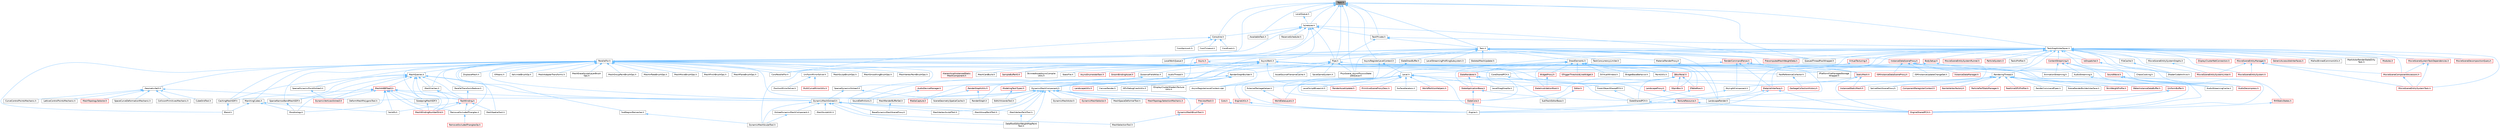 digraph "Task.h"
{
 // INTERACTIVE_SVG=YES
 // LATEX_PDF_SIZE
  bgcolor="transparent";
  edge [fontname=Helvetica,fontsize=10,labelfontname=Helvetica,labelfontsize=10];
  node [fontname=Helvetica,fontsize=10,shape=box,height=0.2,width=0.4];
  Node1 [id="Node000001",label="Task.h",height=0.2,width=0.4,color="gray40", fillcolor="grey60", style="filled", fontcolor="black",tooltip=" "];
  Node1 -> Node2 [id="edge1_Node000001_Node000002",dir="back",color="steelblue1",style="solid",tooltip=" "];
  Node2 [id="Node000002",label="AsyncRegisterLevelContext.h",height=0.2,width=0.4,color="grey40", fillcolor="white", style="filled",URL="$dd/d0c/AsyncRegisterLevelContext_8h.html",tooltip=" "];
  Node2 -> Node3 [id="edge2_Node000002_Node000003",dir="back",color="steelblue1",style="solid",tooltip=" "];
  Node3 [id="Node000003",label="AsyncRegisterLevelContext.cpp",height=0.2,width=0.4,color="grey40", fillcolor="white", style="filled",URL="$da/df8/AsyncRegisterLevelContext_8cpp.html",tooltip=" "];
  Node2 -> Node4 [id="edge3_Node000002_Node000004",dir="back",color="steelblue1",style="solid",tooltip=" "];
  Node4 [id="Node000004",label="Level.h",height=0.2,width=0.4,color="grey40", fillcolor="white", style="filled",URL="$d9/da2/Level_8h.html",tooltip=" "];
  Node4 -> Node3 [id="edge4_Node000004_Node000003",dir="back",color="steelblue1",style="solid",tooltip=" "];
  Node4 -> Node5 [id="edge5_Node000004_Node000005",dir="back",color="steelblue1",style="solid",tooltip=" "];
  Node5 [id="Node000005",label="Editor.h",height=0.2,width=0.4,color="red", fillcolor="#FFF0F0", style="filled",URL="$de/d6e/Editor_8h.html",tooltip=" "];
  Node5 -> Node181 [id="edge6_Node000005_Node000181",dir="back",color="steelblue1",style="solid",tooltip=" "];
  Node181 [id="Node000181",label="SubTrackEditorBase.h",height=0.2,width=0.4,color="grey40", fillcolor="white", style="filled",URL="$db/d33/SubTrackEditorBase_8h.html",tooltip=" "];
  Node4 -> Node241 [id="edge7_Node000004_Node000241",dir="back",color="steelblue1",style="solid",tooltip=" "];
  Node241 [id="Node000241",label="Engine.h",height=0.2,width=0.4,color="grey40", fillcolor="white", style="filled",URL="$d1/d34/Public_2Engine_8h.html",tooltip=" "];
  Node4 -> Node242 [id="edge8_Node000004_Node000242",dir="back",color="steelblue1",style="solid",tooltip=" "];
  Node242 [id="Node000242",label="EngineSharedPCH.h",height=0.2,width=0.4,color="red", fillcolor="#FFF0F0", style="filled",URL="$dc/dbb/EngineSharedPCH_8h.html",tooltip=" "];
  Node4 -> Node243 [id="edge9_Node000004_Node000243",dir="back",color="steelblue1",style="solid",tooltip=" "];
  Node243 [id="Node000243",label="EngineUtils.h",height=0.2,width=0.4,color="red", fillcolor="#FFF0F0", style="filled",URL="$d4/d61/EngineUtils_8h.html",tooltip=" "];
  Node243 -> Node241 [id="edge10_Node000243_Node000241",dir="back",color="steelblue1",style="solid",tooltip=" "];
  Node4 -> Node250 [id="edge11_Node000004_Node000250",dir="back",color="steelblue1",style="solid",tooltip=" "];
  Node250 [id="Node000250",label="ExternalPackageHelper.h",height=0.2,width=0.4,color="grey40", fillcolor="white", style="filled",URL="$d3/d2f/ExternalPackageHelper_8h.html",tooltip=" "];
  Node250 -> Node251 [id="edge12_Node000250_Node000251",dir="back",color="steelblue1",style="solid",tooltip=" "];
  Node251 [id="Node000251",label="WorldDataLayers.h",height=0.2,width=0.4,color="red", fillcolor="#FFF0F0", style="filled",URL="$d1/d1d/WorldDataLayers_8h.html",tooltip=" "];
  Node4 -> Node252 [id="edge13_Node000004_Node000252",dir="back",color="steelblue1",style="solid",tooltip=" "];
  Node252 [id="Node000252",label="LevelDragDropOp.h",height=0.2,width=0.4,color="grey40", fillcolor="white", style="filled",URL="$dc/da5/LevelDragDropOp_8h.html",tooltip=" "];
  Node4 -> Node253 [id="edge14_Node000004_Node000253",dir="back",color="steelblue1",style="solid",tooltip=" "];
  Node253 [id="Node000253",label="LevelScriptBlueprint.h",height=0.2,width=0.4,color="grey40", fillcolor="white", style="filled",URL="$da/dfb/LevelScriptBlueprint_8h.html",tooltip=" "];
  Node4 -> Node254 [id="edge15_Node000004_Node000254",dir="back",color="steelblue1",style="solid",tooltip=" "];
  Node254 [id="Node000254",label="PrimitiveSceneProxyDesc.h",height=0.2,width=0.4,color="red", fillcolor="#FFF0F0", style="filled",URL="$d8/d20/PrimitiveSceneProxyDesc_8h.html",tooltip=" "];
  Node4 -> Node265 [id="edge16_Node000004_Node000265",dir="back",color="steelblue1",style="solid",tooltip=" "];
  Node265 [id="Node000265",label="SurfaceIterators.h",height=0.2,width=0.4,color="grey40", fillcolor="white", style="filled",URL="$da/de6/SurfaceIterators_8h.html",tooltip=" "];
  Node4 -> Node251 [id="edge17_Node000004_Node000251",dir="back",color="steelblue1",style="solid",tooltip=" "];
  Node4 -> Node266 [id="edge18_Node000004_Node000266",dir="back",color="steelblue1",style="solid",tooltip=" "];
  Node266 [id="Node000266",label="WorldPartitionHelpers.h",height=0.2,width=0.4,color="red", fillcolor="#FFF0F0", style="filled",URL="$d9/dff/WorldPartitionHelpers_8h.html",tooltip=" "];
  Node1 -> Node268 [id="edge19_Node000001_Node000268",dir="back",color="steelblue1",style="solid",tooltip=" "];
  Node268 [id="Node000268",label="AwaitableTask.h",height=0.2,width=0.4,color="grey40", fillcolor="white", style="filled",URL="$d0/de4/AwaitableTask_8h.html",tooltip=" "];
  Node1 -> Node269 [id="edge20_Node000001_Node000269",dir="back",color="steelblue1",style="solid",tooltip=" "];
  Node269 [id="Node000269",label="Coroutine.h",height=0.2,width=0.4,color="grey40", fillcolor="white", style="filled",URL="$d9/dfc/Coroutine_8h.html",tooltip=" "];
  Node269 -> Node270 [id="edge21_Node000269_Node000270",dir="back",color="steelblue1",style="solid",tooltip=" "];
  Node270 [id="Node000270",label="CoroEvent.h",height=0.2,width=0.4,color="grey40", fillcolor="white", style="filled",URL="$d3/d4f/CoroEvent_8h.html",tooltip=" "];
  Node269 -> Node271 [id="edge22_Node000269_Node000271",dir="back",color="steelblue1",style="solid",tooltip=" "];
  Node271 [id="Node000271",label="CoroParallelFor.h",height=0.2,width=0.4,color="grey40", fillcolor="white", style="filled",URL="$d2/d05/CoroParallelFor_8h.html",tooltip=" "];
  Node269 -> Node272 [id="edge23_Node000269_Node000272",dir="back",color="steelblue1",style="solid",tooltip=" "];
  Node272 [id="Node000272",label="CoroSpinLock.h",height=0.2,width=0.4,color="grey40", fillcolor="white", style="filled",URL="$dc/db7/CoroSpinLock_8h.html",tooltip=" "];
  Node269 -> Node273 [id="edge24_Node000269_Node000273",dir="back",color="steelblue1",style="solid",tooltip=" "];
  Node273 [id="Node000273",label="CoroTimeout.h",height=0.2,width=0.4,color="grey40", fillcolor="white", style="filled",URL="$d5/d68/CoroTimeout_8h.html",tooltip=" "];
  Node1 -> Node274 [id="edge25_Node000001_Node000274",dir="back",color="steelblue1",style="solid",tooltip=" "];
  Node274 [id="Node000274",label="LocalQueue.h",height=0.2,width=0.4,color="grey40", fillcolor="white", style="filled",URL="$db/d02/LocalQueue_8h.html",tooltip=" "];
  Node274 -> Node275 [id="edge26_Node000274_Node000275",dir="back",color="steelblue1",style="solid",tooltip=" "];
  Node275 [id="Node000275",label="Scheduler.h",height=0.2,width=0.4,color="grey40", fillcolor="white", style="filled",URL="$d7/d7f/Scheduler_8h.html",tooltip=" "];
  Node275 -> Node276 [id="edge27_Node000275_Node000276",dir="back",color="steelblue1",style="solid",tooltip=" "];
  Node276 [id="Node000276",label="AsyncWork.h",height=0.2,width=0.4,color="grey40", fillcolor="white", style="filled",URL="$da/d9a/AsyncWork_8h.html",tooltip=" "];
  Node276 -> Node277 [id="edge28_Node000276_Node000277",dir="back",color="steelblue1",style="solid",tooltip=" "];
  Node277 [id="Node000277",label="AnimationStreaming.h",height=0.2,width=0.4,color="grey40", fillcolor="white", style="filled",URL="$d5/d44/AnimationStreaming_8h.html",tooltip=" "];
  Node276 -> Node278 [id="edge29_Node000276_Node000278",dir="back",color="steelblue1",style="solid",tooltip=" "];
  Node278 [id="Node000278",label="AsyncEnumerateTask.h",height=0.2,width=0.4,color="red", fillcolor="#FFF0F0", style="filled",URL="$d5/d71/AsyncEnumerateTask_8h.html",tooltip=" "];
  Node276 -> Node281 [id="edge30_Node000276_Node000281",dir="back",color="steelblue1",style="solid",tooltip=" "];
  Node281 [id="Node000281",label="AudioDecompress.h",height=0.2,width=0.4,color="red", fillcolor="#FFF0F0", style="filled",URL="$d9/dfd/AudioDecompress_8h.html",tooltip=" "];
  Node276 -> Node283 [id="edge31_Node000276_Node000283",dir="back",color="steelblue1",style="solid",tooltip=" "];
  Node283 [id="Node000283",label="AudioStreaming.h",height=0.2,width=0.4,color="grey40", fillcolor="white", style="filled",URL="$db/d37/AudioStreaming_8h.html",tooltip=" "];
  Node283 -> Node284 [id="edge32_Node000283_Node000284",dir="back",color="steelblue1",style="solid",tooltip=" "];
  Node284 [id="Node000284",label="AudioStreamingCache.h",height=0.2,width=0.4,color="grey40", fillcolor="white", style="filled",URL="$d2/dc1/AudioStreamingCache_8h.html",tooltip=" "];
  Node276 -> Node284 [id="edge33_Node000276_Node000284",dir="back",color="steelblue1",style="solid",tooltip=" "];
  Node276 -> Node285 [id="edge34_Node000276_Node000285",dir="back",color="steelblue1",style="solid",tooltip=" "];
  Node285 [id="Node000285",label="Core.h",height=0.2,width=0.4,color="red", fillcolor="#FFF0F0", style="filled",URL="$d6/dd7/Core_8h.html",tooltip=" "];
  Node285 -> Node241 [id="edge35_Node000285_Node000241",dir="back",color="steelblue1",style="solid",tooltip=" "];
  Node276 -> Node292 [id="edge36_Node000276_Node000292",dir="back",color="steelblue1",style="solid",tooltip=" "];
  Node292 [id="Node000292",label="CoreSharedPCH.h",height=0.2,width=0.4,color="grey40", fillcolor="white", style="filled",URL="$d8/de5/CoreSharedPCH_8h.html",tooltip=" "];
  Node292 -> Node293 [id="edge37_Node000292_Node000293",dir="back",color="steelblue1",style="solid",tooltip=" "];
  Node293 [id="Node000293",label="CoreUObjectSharedPCH.h",height=0.2,width=0.4,color="grey40", fillcolor="white", style="filled",URL="$de/d2f/CoreUObjectSharedPCH_8h.html",tooltip=" "];
  Node293 -> Node294 [id="edge38_Node000293_Node000294",dir="back",color="steelblue1",style="solid",tooltip=" "];
  Node294 [id="Node000294",label="SlateSharedPCH.h",height=0.2,width=0.4,color="grey40", fillcolor="white", style="filled",URL="$d1/dfc/SlateSharedPCH_8h.html",tooltip=" "];
  Node294 -> Node242 [id="edge39_Node000294_Node000242",dir="back",color="steelblue1",style="solid",tooltip=" "];
  Node276 -> Node295 [id="edge40_Node000276_Node000295",dir="back",color="steelblue1",style="solid",tooltip=" "];
  Node295 [id="Node000295",label="DistanceFieldAtlas.h",height=0.2,width=0.4,color="grey40", fillcolor="white", style="filled",URL="$df/def/DistanceFieldAtlas_8h.html",tooltip=" "];
  Node295 -> Node296 [id="edge41_Node000295_Node000296",dir="back",color="steelblue1",style="solid",tooltip=" "];
  Node296 [id="Node000296",label="BaseDynamicMeshSceneProxy.h",height=0.2,width=0.4,color="grey40", fillcolor="white", style="filled",URL="$d2/dee/BaseDynamicMeshSceneProxy_8h.html",tooltip=" "];
  Node295 -> Node297 [id="edge42_Node000295_Node000297",dir="back",color="steelblue1",style="solid",tooltip=" "];
  Node297 [id="Node000297",label="DynamicMeshComponent.h",height=0.2,width=0.4,color="grey40", fillcolor="white", style="filled",URL="$d8/d66/DynamicMeshComponent_8h.html",tooltip=" "];
  Node297 -> Node298 [id="edge43_Node000297_Node000298",dir="back",color="steelblue1",style="solid",tooltip=" "];
  Node298 [id="Node000298",label="DataflowEditorWeightMapPaint\lTool.h",height=0.2,width=0.4,color="grey40", fillcolor="white", style="filled",URL="$db/d46/DataflowEditorWeightMapPaintTool_8h.html",tooltip=" "];
  Node297 -> Node299 [id="edge44_Node000297_Node000299",dir="back",color="steelblue1",style="solid",tooltip=" "];
  Node299 [id="Node000299",label="DeformMeshPolygonsTool.h",height=0.2,width=0.4,color="grey40", fillcolor="white", style="filled",URL="$db/d72/DeformMeshPolygonsTool_8h.html",tooltip=" "];
  Node297 -> Node300 [id="edge45_Node000297_Node000300",dir="back",color="steelblue1",style="solid",tooltip=" "];
  Node300 [id="Node000300",label="DynamicMeshActor.h",height=0.2,width=0.4,color="grey40", fillcolor="white", style="filled",URL="$d1/d71/DynamicMeshActor_8h.html",tooltip=" "];
  Node297 -> Node301 [id="edge46_Node000297_Node000301",dir="back",color="steelblue1",style="solid",tooltip=" "];
  Node301 [id="Node000301",label="DynamicMeshBrushTool.h",height=0.2,width=0.4,color="red", fillcolor="#FFF0F0", style="filled",URL="$da/d04/DynamicMeshBrushTool_8h.html",tooltip=" "];
  Node301 -> Node303 [id="edge47_Node000301_Node000303",dir="back",color="steelblue1",style="solid",tooltip=" "];
  Node303 [id="Node000303",label="MeshSelectionTool.h",height=0.2,width=0.4,color="grey40", fillcolor="white", style="filled",URL="$d8/d80/MeshSelectionTool_8h.html",tooltip=" "];
  Node297 -> Node305 [id="edge48_Node000297_Node000305",dir="back",color="steelblue1",style="solid",tooltip=" "];
  Node305 [id="Node000305",label="DynamicMeshSelector.h",height=0.2,width=0.4,color="red", fillcolor="#FFF0F0", style="filled",URL="$dc/d01/DynamicMeshSelector_8h.html",tooltip=" "];
  Node297 -> Node307 [id="edge49_Node000297_Node000307",dir="back",color="steelblue1",style="solid",tooltip=" "];
  Node307 [id="Node000307",label="EditUVIslandsTool.h",height=0.2,width=0.4,color="grey40", fillcolor="white", style="filled",URL="$d0/de4/EditUVIslandsTool_8h.html",tooltip=" "];
  Node297 -> Node308 [id="edge50_Node000297_Node000308",dir="back",color="steelblue1",style="solid",tooltip=" "];
  Node308 [id="Node000308",label="MeshGroupPaintTool.h",height=0.2,width=0.4,color="grey40", fillcolor="white", style="filled",URL="$dd/d04/MeshGroupPaintTool_8h.html",tooltip=" "];
  Node297 -> Node309 [id="edge51_Node000297_Node000309",dir="back",color="steelblue1",style="solid",tooltip=" "];
  Node309 [id="Node000309",label="MeshRenderBufferSet.h",height=0.2,width=0.4,color="grey40", fillcolor="white", style="filled",URL="$de/dc2/MeshRenderBufferSet_8h.html",tooltip=" "];
  Node309 -> Node296 [id="edge52_Node000309_Node000296",dir="back",color="steelblue1",style="solid",tooltip=" "];
  Node297 -> Node310 [id="edge53_Node000297_Node000310",dir="back",color="steelblue1",style="solid",tooltip=" "];
  Node310 [id="Node000310",label="MeshSpaceDeformerTool.h",height=0.2,width=0.4,color="grey40", fillcolor="white", style="filled",URL="$d7/dc8/MeshSpaceDeformerTool_8h.html",tooltip=" "];
  Node297 -> Node311 [id="edge54_Node000297_Node000311",dir="back",color="steelblue1",style="solid",tooltip=" "];
  Node311 [id="Node000311",label="MeshTopologySelectionMechanic.h",height=0.2,width=0.4,color="red", fillcolor="#FFF0F0", style="filled",URL="$d5/d15/MeshTopologySelectionMechanic_8h.html",tooltip=" "];
  Node297 -> Node314 [id="edge55_Node000297_Node000314",dir="back",color="steelblue1",style="solid",tooltip=" "];
  Node314 [id="Node000314",label="MeshVertexPaintTool.h",height=0.2,width=0.4,color="grey40", fillcolor="white", style="filled",URL="$db/d74/MeshVertexPaintTool_8h.html",tooltip=" "];
  Node314 -> Node298 [id="edge56_Node000314_Node000298",dir="back",color="steelblue1",style="solid",tooltip=" "];
  Node297 -> Node315 [id="edge57_Node000297_Node000315",dir="back",color="steelblue1",style="solid",tooltip=" "];
  Node315 [id="Node000315",label="MeshVertexSculptTool.h",height=0.2,width=0.4,color="grey40", fillcolor="white", style="filled",URL="$dc/da6/MeshVertexSculptTool_8h.html",tooltip=" "];
  Node297 -> Node316 [id="edge58_Node000297_Node000316",dir="back",color="steelblue1",style="solid",tooltip=" "];
  Node316 [id="Node000316",label="PreviewMesh.h",height=0.2,width=0.4,color="red", fillcolor="#FFF0F0", style="filled",URL="$d6/d30/PreviewMesh_8h.html",tooltip=" "];
  Node316 -> Node301 [id="edge59_Node000316_Node000301",dir="back",color="steelblue1",style="solid",tooltip=" "];
  Node297 -> Node368 [id="edge60_Node000297_Node000368",dir="back",color="steelblue1",style="solid",tooltip=" "];
  Node368 [id="Node000368",label="SceneGeometrySpatialCache.h",height=0.2,width=0.4,color="grey40", fillcolor="white", style="filled",URL="$d6/d6f/SceneGeometrySpatialCache_8h.html",tooltip=" "];
  Node276 -> Node369 [id="edge61_Node000276_Node000369",dir="back",color="steelblue1",style="solid",tooltip=" "];
  Node369 [id="Node000369",label="GroomBindingAsset.h",height=0.2,width=0.4,color="red", fillcolor="#FFF0F0", style="filled",URL="$de/d26/GroomBindingAsset_8h.html",tooltip=" "];
  Node276 -> Node375 [id="edge62_Node000276_Node000375",dir="back",color="steelblue1",style="solid",tooltip=" "];
  Node375 [id="Node000375",label="HierarchicalInstancedStatic\lMeshComponent.h",height=0.2,width=0.4,color="red", fillcolor="#FFF0F0", style="filled",URL="$d3/ddb/HierarchicalInstancedStaticMeshComponent_8h.html",tooltip=" "];
  Node276 -> Node377 [id="edge63_Node000276_Node000377",dir="back",color="steelblue1",style="solid",tooltip=" "];
  Node377 [id="Node000377",label="LandscapeProxy.h",height=0.2,width=0.4,color="red", fillcolor="#FFF0F0", style="filled",URL="$db/dae/LandscapeProxy_8h.html",tooltip=" "];
  Node377 -> Node384 [id="edge64_Node000377_Node000384",dir="back",color="steelblue1",style="solid",tooltip=" "];
  Node384 [id="Node000384",label="LandscapeRender.h",height=0.2,width=0.4,color="grey40", fillcolor="white", style="filled",URL="$df/d67/LandscapeRender_8h.html",tooltip=" "];
  Node276 -> Node387 [id="edge65_Node000276_Node000387",dir="back",color="steelblue1",style="solid",tooltip=" "];
  Node387 [id="Node000387",label="MeshCardBuild.h",height=0.2,width=0.4,color="grey40", fillcolor="white", style="filled",URL="$d8/df6/MeshCardBuild_8h.html",tooltip=" "];
  Node276 -> Node388 [id="edge66_Node000276_Node000388",dir="back",color="steelblue1",style="solid",tooltip=" "];
  Node388 [id="Node000388",label="ModelingTaskTypes.h",height=0.2,width=0.4,color="red", fillcolor="#FFF0F0", style="filled",URL="$d0/dd2/ModelingTaskTypes_8h.html",tooltip=" "];
  Node388 -> Node307 [id="edge67_Node000388_Node000307",dir="back",color="steelblue1",style="solid",tooltip=" "];
  Node276 -> Node390 [id="edge68_Node000276_Node000390",dir="back",color="steelblue1",style="solid",tooltip=" "];
  Node390 [id="Node000390",label="RenderAssetUpdate.h",height=0.2,width=0.4,color="red", fillcolor="#FFF0F0", style="filled",URL="$df/da4/RenderAssetUpdate_8h.html",tooltip=" "];
  Node276 -> Node393 [id="edge69_Node000276_Node000393",dir="back",color="steelblue1",style="solid",tooltip=" "];
  Node393 [id="Node000393",label="SampleBufferIO.h",height=0.2,width=0.4,color="red", fillcolor="#FFF0F0", style="filled",URL="$df/d39/SampleBufferIO_8h.html",tooltip=" "];
  Node276 -> Node407 [id="edge70_Node000276_Node000407",dir="back",color="steelblue1",style="solid",tooltip=" "];
  Node407 [id="Node000407",label="SkinnedAssetAsyncCompile\lUtils.h",height=0.2,width=0.4,color="grey40", fillcolor="white", style="filled",URL="$d0/dc7/SkinnedAssetAsyncCompileUtils_8h.html",tooltip=" "];
  Node276 -> Node408 [id="edge71_Node000276_Node000408",dir="back",color="steelblue1",style="solid",tooltip=" "];
  Node408 [id="Node000408",label="SoundWave.h",height=0.2,width=0.4,color="red", fillcolor="#FFF0F0", style="filled",URL="$d3/d6d/SoundWave_8h.html",tooltip=" "];
  Node408 -> Node281 [id="edge72_Node000408_Node000281",dir="back",color="steelblue1",style="solid",tooltip=" "];
  Node408 -> Node284 [id="edge73_Node000408_Node000284",dir="back",color="steelblue1",style="solid",tooltip=" "];
  Node408 -> Node242 [id="edge74_Node000408_Node000242",dir="back",color="steelblue1",style="solid",tooltip=" "];
  Node276 -> Node442 [id="edge75_Node000276_Node000442",dir="back",color="steelblue1",style="solid",tooltip=" "];
  Node442 [id="Node000442",label="StaticMesh.h",height=0.2,width=0.4,color="red", fillcolor="#FFF0F0", style="filled",URL="$dc/d8f/StaticMesh_8h.html",tooltip=" "];
  Node442 -> Node5 [id="edge76_Node000442_Node000005",dir="back",color="steelblue1",style="solid",tooltip=" "];
  Node442 -> Node242 [id="edge77_Node000442_Node000242",dir="back",color="steelblue1",style="solid",tooltip=" "];
  Node442 -> Node458 [id="edge78_Node000442_Node000458",dir="back",color="steelblue1",style="solid",tooltip=" "];
  Node458 [id="Node000458",label="InstancedStaticMesh.h",height=0.2,width=0.4,color="red", fillcolor="#FFF0F0", style="filled",URL="$dd/d89/InstancedStaticMesh_8h.html",tooltip=" "];
  Node276 -> Node467 [id="edge79_Node000276_Node000467",dir="back",color="steelblue1",style="solid",tooltip=" "];
  Node467 [id="Node000467",label="StatsFile.h",height=0.2,width=0.4,color="grey40", fillcolor="white", style="filled",URL="$d7/d3b/StatsFile_8h.html",tooltip=" "];
  Node276 -> Node468 [id="edge80_Node000276_Node000468",dir="back",color="steelblue1",style="solid",tooltip=" "];
  Node468 [id="Node000468",label="TextureResource.h",height=0.2,width=0.4,color="red", fillcolor="#FFF0F0", style="filled",URL="$dd/df3/TextureResource_8h.html",tooltip=" "];
  Node468 -> Node241 [id="edge81_Node000468_Node000241",dir="back",color="steelblue1",style="solid",tooltip=" "];
  Node468 -> Node242 [id="edge82_Node000468_Node000242",dir="back",color="steelblue1",style="solid",tooltip=" "];
  Node275 -> Node268 [id="edge83_Node000275_Node000268",dir="back",color="steelblue1",style="solid",tooltip=" "];
  Node275 -> Node269 [id="edge84_Node000275_Node000269",dir="back",color="steelblue1",style="solid",tooltip=" "];
  Node275 -> Node479 [id="edge85_Node000275_Node000479",dir="back",color="steelblue1",style="solid",tooltip=" "];
  Node479 [id="Node000479",label="LocalWorkQueue.h",height=0.2,width=0.4,color="grey40", fillcolor="white", style="filled",URL="$d7/d67/LocalWorkQueue_8h.html",tooltip=" "];
  Node275 -> Node480 [id="edge86_Node000275_Node000480",dir="back",color="steelblue1",style="solid",tooltip=" "];
  Node480 [id="Node000480",label="ParallelFor.h",height=0.2,width=0.4,color="grey40", fillcolor="white", style="filled",URL="$d2/da1/ParallelFor_8h.html",tooltip=" "];
  Node480 -> Node3 [id="edge87_Node000480_Node000003",dir="back",color="steelblue1",style="solid",tooltip=" "];
  Node480 -> Node481 [id="edge88_Node000480_Node000481",dir="back",color="steelblue1",style="solid",tooltip=" "];
  Node481 [id="Node000481",label="Blend.h",height=0.2,width=0.4,color="grey40", fillcolor="white", style="filled",URL="$d4/d80/Blend_8h.html",tooltip=" "];
  Node480 -> Node482 [id="edge89_Node000480_Node000482",dir="back",color="steelblue1",style="solid",tooltip=" "];
  Node482 [id="Node000482",label="CachingMeshSDF.h",height=0.2,width=0.4,color="grey40", fillcolor="white", style="filled",URL="$d3/de9/CachingMeshSDF_8h.html",tooltip=" "];
  Node482 -> Node481 [id="edge90_Node000482_Node000481",dir="back",color="steelblue1",style="solid",tooltip=" "];
  Node480 -> Node292 [id="edge91_Node000480_Node000292",dir="back",color="steelblue1",style="solid",tooltip=" "];
  Node480 -> Node271 [id="edge92_Node000480_Node000271",dir="back",color="steelblue1",style="solid",tooltip=" "];
  Node480 -> Node483 [id="edge93_Node000480_Node000483",dir="back",color="steelblue1",style="solid",tooltip=" "];
  Node483 [id="Node000483",label="DisplaceMesh.h",height=0.2,width=0.4,color="grey40", fillcolor="white", style="filled",URL="$da/df2/DisplaceMesh_8h.html",tooltip=" "];
  Node480 -> Node484 [id="edge94_Node000480_Node000484",dir="back",color="steelblue1",style="solid",tooltip=" "];
  Node484 [id="Node000484",label="DynamicMeshOctree3.h",height=0.2,width=0.4,color="grey40", fillcolor="white", style="filled",URL="$d8/d9f/DynamicMeshOctree3_8h.html",tooltip=" "];
  Node484 -> Node298 [id="edge95_Node000484_Node000298",dir="back",color="steelblue1",style="solid",tooltip=" "];
  Node484 -> Node485 [id="edge96_Node000484_Node000485",dir="back",color="steelblue1",style="solid",tooltip=" "];
  Node485 [id="Node000485",label="DynamicMeshSculptTool.h",height=0.2,width=0.4,color="grey40", fillcolor="white", style="filled",URL="$d6/d16/DynamicMeshSculptTool_8h.html",tooltip=" "];
  Node484 -> Node308 [id="edge97_Node000484_Node000308",dir="back",color="steelblue1",style="solid",tooltip=" "];
  Node484 -> Node486 [id="edge98_Node000484_Node000486",dir="back",color="steelblue1",style="solid",tooltip=" "];
  Node486 [id="Node000486",label="MeshSculptUtil.h",height=0.2,width=0.4,color="grey40", fillcolor="white", style="filled",URL="$dc/de1/MeshSculptUtil_8h.html",tooltip=" "];
  Node484 -> Node303 [id="edge99_Node000484_Node000303",dir="back",color="steelblue1",style="solid",tooltip=" "];
  Node484 -> Node314 [id="edge100_Node000484_Node000314",dir="back",color="steelblue1",style="solid",tooltip=" "];
  Node484 -> Node315 [id="edge101_Node000484_Node000315",dir="back",color="steelblue1",style="solid",tooltip=" "];
  Node484 -> Node487 [id="edge102_Node000484_Node000487",dir="back",color="steelblue1",style="solid",tooltip=" "];
  Node487 [id="Node000487",label="OctreeDynamicMeshComponent.h",height=0.2,width=0.4,color="grey40", fillcolor="white", style="filled",URL="$d9/d19/OctreeDynamicMeshComponent_8h.html",tooltip=" "];
  Node487 -> Node485 [id="edge103_Node000487_Node000485",dir="back",color="steelblue1",style="solid",tooltip=" "];
  Node480 -> Node488 [id="edge104_Node000480_Node000488",dir="back",color="steelblue1",style="solid",tooltip=" "];
  Node488 [id="Node000488",label="FastReferenceCollector.h",height=0.2,width=0.4,color="grey40", fillcolor="white", style="filled",URL="$dd/d44/FastReferenceCollector_8h.html",tooltip=" "];
  Node488 -> Node489 [id="edge105_Node000488_Node000489",dir="back",color="steelblue1",style="solid",tooltip=" "];
  Node489 [id="Node000489",label="GarbageCollectionHistory.h",height=0.2,width=0.4,color="red", fillcolor="#FFF0F0", style="filled",URL="$d5/dee/GarbageCollectionHistory_8h.html",tooltip=" "];
  Node480 -> Node491 [id="edge106_Node000480_Node000491",dir="back",color="steelblue1",style="solid",tooltip=" "];
  Node491 [id="Node000491",label="GeometrySet3.h",height=0.2,width=0.4,color="grey40", fillcolor="white", style="filled",URL="$d2/d39/GeometrySet3_8h.html",tooltip=" "];
  Node491 -> Node492 [id="edge107_Node000491_Node000492",dir="back",color="steelblue1",style="solid",tooltip=" "];
  Node492 [id="Node000492",label="CollisionPrimitivesMechanic.h",height=0.2,width=0.4,color="grey40", fillcolor="white", style="filled",URL="$d7/d16/CollisionPrimitivesMechanic_8h.html",tooltip=" "];
  Node491 -> Node493 [id="edge108_Node000491_Node000493",dir="back",color="steelblue1",style="solid",tooltip=" "];
  Node493 [id="Node000493",label="CubeGridTool.h",height=0.2,width=0.4,color="grey40", fillcolor="white", style="filled",URL="$d3/d38/CubeGridTool_8h.html",tooltip=" "];
  Node491 -> Node494 [id="edge109_Node000491_Node000494",dir="back",color="steelblue1",style="solid",tooltip=" "];
  Node494 [id="Node000494",label="CurveControlPointsMechanic.h",height=0.2,width=0.4,color="grey40", fillcolor="white", style="filled",URL="$d4/d87/CurveControlPointsMechanic_8h.html",tooltip=" "];
  Node491 -> Node299 [id="edge110_Node000491_Node000299",dir="back",color="steelblue1",style="solid",tooltip=" "];
  Node491 -> Node495 [id="edge111_Node000491_Node000495",dir="back",color="steelblue1",style="solid",tooltip=" "];
  Node495 [id="Node000495",label="LatticeControlPointsMechanic.h",height=0.2,width=0.4,color="grey40", fillcolor="white", style="filled",URL="$d5/d7b/LatticeControlPointsMechanic_8h.html",tooltip=" "];
  Node491 -> Node496 [id="edge112_Node000491_Node000496",dir="back",color="steelblue1",style="solid",tooltip=" "];
  Node496 [id="Node000496",label="MeshTopologySelector.h",height=0.2,width=0.4,color="red", fillcolor="#FFF0F0", style="filled",URL="$d1/db0/MeshTopologySelector_8h.html",tooltip=" "];
  Node491 -> Node499 [id="edge113_Node000491_Node000499",dir="back",color="steelblue1",style="solid",tooltip=" "];
  Node499 [id="Node000499",label="SpaceCurveDeformationMechanic.h",height=0.2,width=0.4,color="grey40", fillcolor="white", style="filled",URL="$d0/d4d/SpaceCurveDeformationMechanic_8h.html",tooltip=" "];
  Node480 -> Node500 [id="edge114_Node000480_Node000500",dir="back",color="steelblue1",style="solid",tooltip=" "];
  Node500 [id="Node000500",label="KMeans.h",height=0.2,width=0.4,color="grey40", fillcolor="white", style="filled",URL="$df/d83/KMeans_8h.html",tooltip=" "];
  Node480 -> Node501 [id="edge115_Node000480_Node000501",dir="back",color="steelblue1",style="solid",tooltip=" "];
  Node501 [id="Node000501",label="KelvinletBrushOp.h",height=0.2,width=0.4,color="grey40", fillcolor="white", style="filled",URL="$d9/d5c/KelvinletBrushOp_8h.html",tooltip=" "];
  Node480 -> Node502 [id="edge116_Node000480_Node000502",dir="back",color="steelblue1",style="solid",tooltip=" "];
  Node502 [id="Node000502",label="MarchingCubes.h",height=0.2,width=0.4,color="grey40", fillcolor="white", style="filled",URL="$d8/d16/MarchingCubes_8h.html",tooltip=" "];
  Node502 -> Node481 [id="edge117_Node000502_Node000481",dir="back",color="steelblue1",style="solid",tooltip=" "];
  Node502 -> Node503 [id="edge118_Node000502_Node000503",dir="back",color="steelblue1",style="solid",tooltip=" "];
  Node503 [id="Node000503",label="Morphology.h",height=0.2,width=0.4,color="grey40", fillcolor="white", style="filled",URL="$d7/d60/Morphology_8h.html",tooltip=" "];
  Node502 -> Node504 [id="edge119_Node000502_Node000504",dir="back",color="steelblue1",style="solid",tooltip=" "];
  Node504 [id="Node000504",label="Solidify.h",height=0.2,width=0.4,color="grey40", fillcolor="white", style="filled",URL="$d0/ded/Solidify_8h.html",tooltip=" "];
  Node480 -> Node505 [id="edge120_Node000480_Node000505",dir="back",color="steelblue1",style="solid",tooltip=" "];
  Node505 [id="Node000505",label="MeshAdapterTransforms.h",height=0.2,width=0.4,color="grey40", fillcolor="white", style="filled",URL="$dd/da3/MeshAdapterTransforms_8h.html",tooltip=" "];
  Node480 -> Node506 [id="edge121_Node000480_Node000506",dir="back",color="steelblue1",style="solid",tooltip=" "];
  Node506 [id="Node000506",label="MeshCaches.h",height=0.2,width=0.4,color="grey40", fillcolor="white", style="filled",URL="$d4/d5e/MeshCaches_8h.html",tooltip=" "];
  Node506 -> Node507 [id="edge122_Node000506_Node000507",dir="back",color="steelblue1",style="solid",tooltip=" "];
  Node507 [id="Node000507",label="FastWinding.h",height=0.2,width=0.4,color="red", fillcolor="#FFF0F0", style="filled",URL="$d0/df7/FastWinding_8h.html",tooltip=" "];
  Node507 -> Node510 [id="edge123_Node000507_Node000510",dir="back",color="steelblue1",style="solid",tooltip=" "];
  Node510 [id="Node000510",label="MeshSpatialSort.h",height=0.2,width=0.4,color="grey40", fillcolor="white", style="filled",URL="$d5/d25/MeshSpatialSort_8h.html",tooltip=" "];
  Node507 -> Node511 [id="edge124_Node000507_Node000511",dir="back",color="steelblue1",style="solid",tooltip=" "];
  Node511 [id="Node000511",label="MeshWindingNumberGrid.h",height=0.2,width=0.4,color="red", fillcolor="#FFF0F0", style="filled",URL="$de/df0/MeshWindingNumberGrid_8h.html",tooltip=" "];
  Node507 -> Node513 [id="edge125_Node000507_Node000513",dir="back",color="steelblue1",style="solid",tooltip=" "];
  Node513 [id="Node000513",label="RemoveOccludedTriangles.h",height=0.2,width=0.4,color="grey40", fillcolor="white", style="filled",URL="$dc/d7b/RemoveOccludedTriangles_8h.html",tooltip=" "];
  Node513 -> Node514 [id="edge126_Node000513_Node000514",dir="back",color="steelblue1",style="solid",tooltip=" "];
  Node514 [id="Node000514",label="RemoveOccludedTrianglesOp.h",height=0.2,width=0.4,color="red", fillcolor="#FFF0F0", style="filled",URL="$d2/d39/RemoveOccludedTrianglesOp_8h.html",tooltip=" "];
  Node507 -> Node504 [id="edge127_Node000507_Node000504",dir="back",color="steelblue1",style="solid",tooltip=" "];
  Node506 -> Node511 [id="edge128_Node000506_Node000511",dir="back",color="steelblue1",style="solid",tooltip=" "];
  Node480 -> Node515 [id="edge129_Node000480_Node000515",dir="back",color="steelblue1",style="solid",tooltip=" "];
  Node515 [id="Node000515",label="MeshEraseSculptLayerBrush\lOps.h",height=0.2,width=0.4,color="grey40", fillcolor="white", style="filled",URL="$d3/dab/MeshEraseSculptLayerBrushOps_8h.html",tooltip=" "];
  Node480 -> Node516 [id="edge130_Node000480_Node000516",dir="back",color="steelblue1",style="solid",tooltip=" "];
  Node516 [id="Node000516",label="MeshGroupPaintBrushOps.h",height=0.2,width=0.4,color="grey40", fillcolor="white", style="filled",URL="$d4/df8/MeshGroupPaintBrushOps_8h.html",tooltip=" "];
  Node480 -> Node517 [id="edge131_Node000480_Node000517",dir="back",color="steelblue1",style="solid",tooltip=" "];
  Node517 [id="Node000517",label="MeshInflateBrushOps.h",height=0.2,width=0.4,color="grey40", fillcolor="white", style="filled",URL="$d7/d16/MeshInflateBrushOps_8h.html",tooltip=" "];
  Node480 -> Node518 [id="edge132_Node000480_Node000518",dir="back",color="steelblue1",style="solid",tooltip=" "];
  Node518 [id="Node000518",label="MeshMoveBrushOps.h",height=0.2,width=0.4,color="grey40", fillcolor="white", style="filled",URL="$dd/dcb/MeshMoveBrushOps_8h.html",tooltip=" "];
  Node480 -> Node519 [id="edge133_Node000480_Node000519",dir="back",color="steelblue1",style="solid",tooltip=" "];
  Node519 [id="Node000519",label="MeshPinchBrushOps.h",height=0.2,width=0.4,color="grey40", fillcolor="white", style="filled",URL="$dc/dbe/MeshPinchBrushOps_8h.html",tooltip=" "];
  Node480 -> Node520 [id="edge134_Node000480_Node000520",dir="back",color="steelblue1",style="solid",tooltip=" "];
  Node520 [id="Node000520",label="MeshPlaneBrushOps.h",height=0.2,width=0.4,color="grey40", fillcolor="white", style="filled",URL="$de/d05/MeshPlaneBrushOps_8h.html",tooltip=" "];
  Node480 -> Node521 [id="edge135_Node000480_Node000521",dir="back",color="steelblue1",style="solid",tooltip=" "];
  Node521 [id="Node000521",label="MeshQueries.h",height=0.2,width=0.4,color="grey40", fillcolor="white", style="filled",URL="$d1/d76/MeshQueries_8h.html",tooltip=" "];
  Node521 -> Node482 [id="edge136_Node000521_Node000482",dir="back",color="steelblue1",style="solid",tooltip=" "];
  Node521 -> Node484 [id="edge137_Node000521_Node000484",dir="back",color="steelblue1",style="solid",tooltip=" "];
  Node521 -> Node522 [id="edge138_Node000521_Node000522",dir="back",color="steelblue1",style="solid",tooltip=" "];
  Node522 [id="Node000522",label="DynamicVerticesOctree3.h",height=0.2,width=0.4,color="red", fillcolor="#FFF0F0", style="filled",URL="$df/d7e/DynamicVerticesOctree3_8h.html",tooltip=" "];
  Node521 -> Node507 [id="edge139_Node000521_Node000507",dir="back",color="steelblue1",style="solid",tooltip=" "];
  Node521 -> Node523 [id="edge140_Node000521_Node000523",dir="back",color="steelblue1",style="solid",tooltip=" "];
  Node523 [id="Node000523",label="MeshAABBTree3.h",height=0.2,width=0.4,color="red", fillcolor="#FFF0F0", style="filled",URL="$d8/d90/MeshAABBTree3_8h.html",tooltip=" "];
  Node523 -> Node482 [id="edge141_Node000523_Node000482",dir="back",color="steelblue1",style="solid",tooltip=" "];
  Node523 -> Node484 [id="edge142_Node000523_Node000484",dir="back",color="steelblue1",style="solid",tooltip=" "];
  Node523 -> Node522 [id="edge143_Node000523_Node000522",dir="back",color="steelblue1",style="solid",tooltip=" "];
  Node523 -> Node507 [id="edge144_Node000523_Node000507",dir="back",color="steelblue1",style="solid",tooltip=" "];
  Node523 -> Node511 [id="edge145_Node000523_Node000511",dir="back",color="steelblue1",style="solid",tooltip=" "];
  Node523 -> Node503 [id="edge146_Node000523_Node000503",dir="back",color="steelblue1",style="solid",tooltip=" "];
  Node523 -> Node513 [id="edge147_Node000523_Node000513",dir="back",color="steelblue1",style="solid",tooltip=" "];
  Node523 -> Node504 [id="edge148_Node000523_Node000504",dir="back",color="steelblue1",style="solid",tooltip=" "];
  Node523 -> Node582 [id="edge149_Node000523_Node000582",dir="back",color="steelblue1",style="solid",tooltip=" "];
  Node582 [id="Node000582",label="SparseNarrowBandMeshSDF.h",height=0.2,width=0.4,color="grey40", fillcolor="white", style="filled",URL="$d2/d60/SparseNarrowBandMeshSDF_8h.html",tooltip=" "];
  Node582 -> Node503 [id="edge150_Node000582_Node000503",dir="back",color="steelblue1",style="solid",tooltip=" "];
  Node523 -> Node583 [id="edge151_Node000523_Node000583",dir="back",color="steelblue1",style="solid",tooltip=" "];
  Node583 [id="Node000583",label="SweepingMeshSDF.h",height=0.2,width=0.4,color="grey40", fillcolor="white", style="filled",URL="$d9/d76/SweepingMeshSDF_8h.html",tooltip=" "];
  Node583 -> Node511 [id="edge152_Node000583_Node000511",dir="back",color="steelblue1",style="solid",tooltip=" "];
  Node521 -> Node506 [id="edge153_Node000521_Node000506",dir="back",color="steelblue1",style="solid",tooltip=" "];
  Node521 -> Node510 [id="edge154_Node000521_Node000510",dir="back",color="steelblue1",style="solid",tooltip=" "];
  Node521 -> Node511 [id="edge155_Node000521_Node000511",dir="back",color="steelblue1",style="solid",tooltip=" "];
  Node521 -> Node503 [id="edge156_Node000521_Node000503",dir="back",color="steelblue1",style="solid",tooltip=" "];
  Node521 -> Node582 [id="edge157_Node000521_Node000582",dir="back",color="steelblue1",style="solid",tooltip=" "];
  Node521 -> Node583 [id="edge158_Node000521_Node000583",dir="back",color="steelblue1",style="solid",tooltip=" "];
  Node480 -> Node309 [id="edge159_Node000480_Node000309",dir="back",color="steelblue1",style="solid",tooltip=" "];
  Node480 -> Node584 [id="edge160_Node000480_Node000584",dir="back",color="steelblue1",style="solid",tooltip=" "];
  Node584 [id="Node000584",label="MeshSculptBrushOps.h",height=0.2,width=0.4,color="grey40", fillcolor="white", style="filled",URL="$d1/dc9/MeshSculptBrushOps_8h.html",tooltip=" "];
  Node480 -> Node585 [id="edge161_Node000480_Node000585",dir="back",color="steelblue1",style="solid",tooltip=" "];
  Node585 [id="Node000585",label="MeshSmoothingBrushOps.h",height=0.2,width=0.4,color="grey40", fillcolor="white", style="filled",URL="$dd/d1d/MeshSmoothingBrushOps_8h.html",tooltip=" "];
  Node480 -> Node586 [id="edge162_Node000480_Node000586",dir="back",color="steelblue1",style="solid",tooltip=" "];
  Node586 [id="Node000586",label="MeshVertexPaintBrushOps.h",height=0.2,width=0.4,color="grey40", fillcolor="white", style="filled",URL="$df/d5b/MeshVertexPaintBrushOps_8h.html",tooltip=" "];
  Node480 -> Node587 [id="edge163_Node000480_Node000587",dir="back",color="steelblue1",style="solid",tooltip=" "];
  Node587 [id="Node000587",label="ParallelTransformReduce.h",height=0.2,width=0.4,color="grey40", fillcolor="white", style="filled",URL="$d8/de7/ParallelTransformReduce_8h.html",tooltip=" "];
  Node587 -> Node507 [id="edge164_Node000587_Node000507",dir="back",color="steelblue1",style="solid",tooltip=" "];
  Node480 -> Node513 [id="edge165_Node000480_Node000513",dir="back",color="steelblue1",style="solid",tooltip=" "];
  Node480 -> Node588 [id="edge166_Node000480_Node000588",dir="back",color="steelblue1",style="solid",tooltip=" "];
  Node588 [id="Node000588",label="SparseDynamicOctree3.h",height=0.2,width=0.4,color="grey40", fillcolor="white", style="filled",URL="$df/d29/SparseDynamicOctree3_8h.html",tooltip=" "];
  Node588 -> Node484 [id="edge167_Node000588_Node000484",dir="back",color="steelblue1",style="solid",tooltip=" "];
  Node588 -> Node368 [id="edge168_Node000588_Node000368",dir="back",color="steelblue1",style="solid",tooltip=" "];
  Node480 -> Node589 [id="edge169_Node000480_Node000589",dir="back",color="steelblue1",style="solid",tooltip=" "];
  Node589 [id="Node000589",label="SparseDynamicPointOctree3.h",height=0.2,width=0.4,color="grey40", fillcolor="white", style="filled",URL="$d5/dba/SparseDynamicPointOctree3_8h.html",tooltip=" "];
  Node589 -> Node522 [id="edge170_Node000589_Node000522",dir="back",color="steelblue1",style="solid",tooltip=" "];
  Node480 -> Node582 [id="edge171_Node000480_Node000582",dir="back",color="steelblue1",style="solid",tooltip=" "];
  Node480 -> Node590 [id="edge172_Node000480_Node000590",dir="back",color="steelblue1",style="solid",tooltip=" "];
  Node590 [id="Node000590",label="SubRegionRemesher.h",height=0.2,width=0.4,color="grey40", fillcolor="white", style="filled",URL="$d9/d7c/SubRegionRemesher_8h.html",tooltip=" "];
  Node590 -> Node485 [id="edge173_Node000590_Node000485",dir="back",color="steelblue1",style="solid",tooltip=" "];
  Node480 -> Node583 [id="edge174_Node000480_Node000583",dir="back",color="steelblue1",style="solid",tooltip=" "];
  Node480 -> Node591 [id="edge175_Node000480_Node000591",dir="back",color="steelblue1",style="solid",tooltip=" "];
  Node591 [id="Node000591",label="UniformMirrorSolver.h",height=0.2,width=0.4,color="grey40", fillcolor="white", style="filled",URL="$dd/dfd/UniformMirrorSolver_8h.html",tooltip=" "];
  Node591 -> Node592 [id="edge176_Node000591_Node000592",dir="back",color="steelblue1",style="solid",tooltip=" "];
  Node592 [id="Node000592",label="MultiCurveMirrorUtils.h",height=0.2,width=0.4,color="red", fillcolor="#FFF0F0", style="filled",URL="$da/d1b/MultiCurveMirrorUtils_8h.html",tooltip=" "];
  Node591 -> Node595 [id="edge177_Node000591_Node000595",dir="back",color="steelblue1",style="solid",tooltip=" "];
  Node595 [id="Node000595",label="PositionMirrorSolver.h",height=0.2,width=0.4,color="grey40", fillcolor="white", style="filled",URL="$d1/d74/PositionMirrorSolver_8h.html",tooltip=" "];
  Node275 -> Node596 [id="edge178_Node000275_Node000596",dir="back",color="steelblue1",style="solid",tooltip=" "];
  Node596 [id="Node000596",label="Pipe.h",height=0.2,width=0.4,color="grey40", fillcolor="white", style="filled",URL="$d4/d5f/Pipe_8h.html",tooltip=" "];
  Node596 -> Node597 [id="edge179_Node000596_Node000597",dir="back",color="steelblue1",style="solid",tooltip=" "];
  Node597 [id="Node000597",label="AssetSourceFilenameCache.h",height=0.2,width=0.4,color="grey40", fillcolor="white", style="filled",URL="$dd/d16/AssetSourceFilenameCache_8h.html",tooltip=" "];
  Node596 -> Node598 [id="edge180_Node000596_Node000598",dir="back",color="steelblue1",style="solid",tooltip=" "];
  Node598 [id="Node000598",label="AudioThread.h",height=0.2,width=0.4,color="grey40", fillcolor="white", style="filled",URL="$de/de3/AudioThread_8h.html",tooltip=" "];
  Node598 -> Node599 [id="edge181_Node000598_Node000599",dir="back",color="steelblue1",style="solid",tooltip=" "];
  Node599 [id="Node000599",label="AudioDeviceManager.h",height=0.2,width=0.4,color="red", fillcolor="#FFF0F0", style="filled",URL="$d2/ded/AudioDeviceManager_8h.html",tooltip=" "];
  Node599 -> Node441 [id="edge182_Node000599_Node000441",dir="back",color="steelblue1",style="solid",tooltip=" "];
  Node441 [id="Node000441",label="SoundDefinitions.h",height=0.2,width=0.4,color="grey40", fillcolor="white", style="filled",URL="$d4/da9/SoundDefinitions_8h.html",tooltip=" "];
  Node598 -> Node441 [id="edge183_Node000598_Node000441",dir="back",color="steelblue1",style="solid",tooltip=" "];
  Node596 -> Node605 [id="edge184_Node000596_Node000605",dir="back",color="steelblue1",style="solid",tooltip=" "];
  Node605 [id="Node000605",label="PhysScene_AsyncPhysicsState\lJobQueue.h",height=0.2,width=0.4,color="grey40", fillcolor="white", style="filled",URL="$d9/da4/PhysScene__AsyncPhysicsStateJobQueue_8h.html",tooltip=" "];
  Node596 -> Node606 [id="edge185_Node000596_Node000606",dir="back",color="steelblue1",style="solid",tooltip=" "];
  Node606 [id="Node000606",label="RenderGraphBuilder.h",height=0.2,width=0.4,color="grey40", fillcolor="white", style="filled",URL="$d4/d7b/RenderGraphBuilder_8h.html",tooltip=" "];
  Node606 -> Node607 [id="edge186_Node000606_Node000607",dir="back",color="steelblue1",style="solid",tooltip=" "];
  Node607 [id="Node000607",label="CanvasRender.h",height=0.2,width=0.4,color="grey40", fillcolor="white", style="filled",URL="$d8/d32/CanvasRender_8h.html",tooltip=" "];
  Node606 -> Node608 [id="edge187_Node000606_Node000608",dir="back",color="steelblue1",style="solid",tooltip=" "];
  Node608 [id="Node000608",label="GPUDebugCrashUtils.h",height=0.2,width=0.4,color="grey40", fillcolor="white", style="filled",URL="$d4/df2/GPUDebugCrashUtils_8h.html",tooltip=" "];
  Node606 -> Node609 [id="edge188_Node000606_Node000609",dir="back",color="steelblue1",style="solid",tooltip=" "];
  Node609 [id="Node000609",label="IDisplayClusterShadersTexture\lUtils.h",height=0.2,width=0.4,color="grey40", fillcolor="white", style="filled",URL="$d3/d83/IDisplayClusterShadersTextureUtils_8h.html",tooltip=" "];
  Node606 -> Node610 [id="edge189_Node000606_Node000610",dir="back",color="steelblue1",style="solid",tooltip=" "];
  Node610 [id="Node000610",label="LandscapeUtils.h",height=0.2,width=0.4,color="red", fillcolor="#FFF0F0", style="filled",URL="$d0/dc0/LandscapeUtils_8h.html",tooltip=" "];
  Node606 -> Node615 [id="edge190_Node000606_Node000615",dir="back",color="steelblue1",style="solid",tooltip=" "];
  Node615 [id="Node000615",label="RenderGraph.h",height=0.2,width=0.4,color="grey40", fillcolor="white", style="filled",URL="$d7/dd9/RenderGraph_8h.html",tooltip=" "];
  Node606 -> Node616 [id="edge191_Node000606_Node000616",dir="back",color="steelblue1",style="solid",tooltip=" "];
  Node616 [id="Node000616",label="RenderGraphUtils.h",height=0.2,width=0.4,color="red", fillcolor="#FFF0F0", style="filled",URL="$d6/d45/RenderGraphUtils_8h.html",tooltip=" "];
  Node616 -> Node618 [id="edge192_Node000616_Node000618",dir="back",color="steelblue1",style="solid",tooltip=" "];
  Node618 [id="Node000618",label="MediaCapture.h",height=0.2,width=0.4,color="red", fillcolor="#FFF0F0", style="filled",URL="$d2/d9c/MediaCapture_8h.html",tooltip=" "];
  Node616 -> Node615 [id="edge193_Node000616_Node000615",dir="back",color="steelblue1",style="solid",tooltip=" "];
  Node596 -> Node638 [id="edge194_Node000596_Node000638",dir="back",color="steelblue1",style="solid",tooltip=" "];
  Node638 [id="Node000638",label="RenderingThread.h",height=0.2,width=0.4,color="grey40", fillcolor="white", style="filled",URL="$dc/df7/RenderingThread_8h.html",tooltip=" "];
  Node638 -> Node639 [id="edge195_Node000638_Node000639",dir="back",color="steelblue1",style="solid",tooltip=" "];
  Node639 [id="Node000639",label="ComponentReregisterContext.h",height=0.2,width=0.4,color="red", fillcolor="#FFF0F0", style="filled",URL="$de/d6e/ComponentReregisterContext_8h.html",tooltip=" "];
  Node638 -> Node242 [id="edge196_Node000638_Node000242",dir="back",color="steelblue1",style="solid",tooltip=" "];
  Node638 -> Node458 [id="edge197_Node000638_Node000458",dir="back",color="steelblue1",style="solid",tooltip=" "];
  Node638 -> Node667 [id="edge198_Node000638_Node000667",dir="back",color="steelblue1",style="solid",tooltip=" "];
  Node667 [id="Node000667",label="NaniteVertexFactory.h",height=0.2,width=0.4,color="red", fillcolor="#FFF0F0", style="filled",URL="$dd/df7/NaniteVertexFactory_8h.html",tooltip=" "];
  Node638 -> Node668 [id="edge199_Node000638_Node000668",dir="back",color="steelblue1",style="solid",tooltip=" "];
  Node668 [id="Node000668",label="ParticlePerfStatsManager.h",height=0.2,width=0.4,color="red", fillcolor="#FFF0F0", style="filled",URL="$dd/db3/ParticlePerfStatsManager_8h.html",tooltip=" "];
  Node638 -> Node670 [id="edge200_Node000638_Node000670",dir="back",color="steelblue1",style="solid",tooltip=" "];
  Node670 [id="Node000670",label="RealtimeGPUProfiler.h",height=0.2,width=0.4,color="red", fillcolor="#FFF0F0", style="filled",URL="$d7/def/RealtimeGPUProfiler_8h.html",tooltip=" "];
  Node638 -> Node390 [id="edge201_Node000638_Node000390",dir="back",color="steelblue1",style="solid",tooltip=" "];
  Node638 -> Node807 [id="edge202_Node000638_Node000807",dir="back",color="steelblue1",style="solid",tooltip=" "];
  Node807 [id="Node000807",label="RenderCommandPipes.h",height=0.2,width=0.4,color="grey40", fillcolor="white", style="filled",URL="$dc/d3f/RenderCommandPipes_8h.html",tooltip=" "];
  Node638 -> Node808 [id="edge203_Node000638_Node000808",dir="back",color="steelblue1",style="solid",tooltip=" "];
  Node808 [id="Node000808",label="SceneRenderBuilderInterface.h",height=0.2,width=0.4,color="grey40", fillcolor="white", style="filled",URL="$d9/de2/SceneRenderBuilderInterface_8h.html",tooltip=" "];
  Node638 -> Node649 [id="edge204_Node000638_Node000649",dir="back",color="steelblue1",style="solid",tooltip=" "];
  Node649 [id="Node000649",label="SkinWeightProfile.h",height=0.2,width=0.4,color="red", fillcolor="#FFF0F0", style="filled",URL="$d9/d1f/SkinWeightProfile_8h.html",tooltip=" "];
  Node638 -> Node809 [id="edge205_Node000638_Node000809",dir="back",color="steelblue1",style="solid",tooltip=" "];
  Node809 [id="Node000809",label="SkyLightComponent.h",height=0.2,width=0.4,color="grey40", fillcolor="white", style="filled",URL="$d2/de1/SkyLightComponent_8h.html",tooltip=" "];
  Node809 -> Node241 [id="edge206_Node000809_Node000241",dir="back",color="steelblue1",style="solid",tooltip=" "];
  Node638 -> Node656 [id="edge207_Node000638_Node000656",dir="back",color="steelblue1",style="solid",tooltip=" "];
  Node656 [id="Node000656",label="SplineMeshSceneProxy.h",height=0.2,width=0.4,color="grey40", fillcolor="white", style="filled",URL="$dd/dcb/SplineMeshSceneProxy_8h.html",tooltip=" "];
  Node638 -> Node810 [id="edge208_Node000638_Node000810",dir="back",color="steelblue1",style="solid",tooltip=" "];
  Node810 [id="Node000810",label="UniformBuffer.h",height=0.2,width=0.4,color="red", fillcolor="#FFF0F0", style="filled",URL="$de/d78/UniformBuffer_8h.html",tooltip=" "];
  Node810 -> Node242 [id="edge209_Node000810_Node000242",dir="back",color="steelblue1",style="solid",tooltip=" "];
  Node810 -> Node384 [id="edge210_Node000810_Node000384",dir="back",color="steelblue1",style="solid",tooltip=" "];
  Node638 -> Node1134 [id="edge211_Node000638_Node001134",dir="back",color="steelblue1",style="solid",tooltip=" "];
  Node1134 [id="Node001134",label="WaterInstanceDataBuffer.h",height=0.2,width=0.4,color="red", fillcolor="#FFF0F0", style="filled",URL="$d5/d79/WaterInstanceDataBuffer_8h.html",tooltip=" "];
  Node596 -> Node1135 [id="edge212_Node000596_Node001135",dir="back",color="steelblue1",style="solid",tooltip=" "];
  Node1135 [id="Node001135",label="SaveGameSystem.h",height=0.2,width=0.4,color="grey40", fillcolor="white", style="filled",URL="$d7/d1f/SaveGameSystem_8h.html",tooltip=" "];
  Node275 -> Node1136 [id="edge213_Node000275_Node001136",dir="back",color="steelblue1",style="solid",tooltip=" "];
  Node1136 [id="Node001136",label="QueuedThreadPoolWrapper.h",height=0.2,width=0.4,color="grey40", fillcolor="white", style="filled",URL="$dc/d5f/QueuedThreadPoolWrapper_8h.html",tooltip=" "];
  Node275 -> Node1137 [id="edge214_Node000275_Node001137",dir="back",color="steelblue1",style="solid",tooltip=" "];
  Node1137 [id="Node001137",label="ReserveScheduler.h",height=0.2,width=0.4,color="grey40", fillcolor="white", style="filled",URL="$d3/dac/ReserveScheduler_8h.html",tooltip=" "];
  Node275 -> Node1138 [id="edge215_Node000275_Node001138",dir="back",color="steelblue1",style="solid",tooltip=" "];
  Node1138 [id="Node001138",label="TaskPrivate.h",height=0.2,width=0.4,color="grey40", fillcolor="white", style="filled",URL="$d0/d89/TaskPrivate_8h.html",tooltip=" "];
  Node1138 -> Node596 [id="edge216_Node001138_Node000596",dir="back",color="steelblue1",style="solid",tooltip=" "];
  Node1138 -> Node1139 [id="edge217_Node001138_Node001139",dir="back",color="steelblue1",style="solid",tooltip=" "];
  Node1139 [id="Node001139",label="Task.h",height=0.2,width=0.4,color="grey40", fillcolor="white", style="filled",URL="$db/d0e/Tasks_2Task_8h.html",tooltip=" "];
  Node1139 -> Node2 [id="edge218_Node001139_Node000002",dir="back",color="steelblue1",style="solid",tooltip=" "];
  Node1139 -> Node1140 [id="edge219_Node001139_Node001140",dir="back",color="steelblue1",style="solid",tooltip=" "];
  Node1140 [id="Node001140",label="DrawElements.h",height=0.2,width=0.4,color="grey40", fillcolor="white", style="filled",URL="$d8/d4c/DrawElements_8h.html",tooltip=" "];
  Node1140 -> Node1141 [id="edge220_Node001140_Node001141",dir="back",color="steelblue1",style="solid",tooltip=" "];
  Node1141 [id="Node001141",label="PaintUtils.h",height=0.2,width=0.4,color="grey40", fillcolor="white", style="filled",URL="$d9/da6/PaintUtils_8h.html",tooltip=" "];
  Node1140 -> Node1142 [id="edge221_Node001140_Node001142",dir="back",color="steelblue1",style="solid",tooltip=" "];
  Node1142 [id="Node001142",label="SBoxPanel.h",height=0.2,width=0.4,color="red", fillcolor="#FFF0F0", style="filled",URL="$d8/de6/SBoxPanel_8h.html",tooltip=" "];
  Node1142 -> Node252 [id="edge222_Node001142_Node000252",dir="back",color="steelblue1",style="solid",tooltip=" "];
  Node1142 -> Node1286 [id="edge223_Node001142_Node001286",dir="back",color="steelblue1",style="solid",tooltip=" "];
  Node1286 [id="Node001286",label="SSpinBox.h",height=0.2,width=0.4,color="red", fillcolor="#FFF0F0", style="filled",URL="$d5/da5/SSpinBox_8h.html",tooltip=" "];
  Node1142 -> Node1288 [id="edge224_Node001142_Node001288",dir="back",color="steelblue1",style="solid",tooltip=" "];
  Node1288 [id="Node001288",label="STableRow.h",height=0.2,width=0.4,color="red", fillcolor="#FFF0F0", style="filled",URL="$d8/d43/STableRow_8h.html",tooltip=" "];
  Node1288 -> Node294 [id="edge225_Node001288_Node000294",dir="back",color="steelblue1",style="solid",tooltip=" "];
  Node1142 -> Node291 [id="edge226_Node001142_Node000291",dir="back",color="steelblue1",style="solid",tooltip=" "];
  Node291 [id="Node000291",label="SlateCore.h",height=0.2,width=0.4,color="red", fillcolor="#FFF0F0", style="filled",URL="$dc/d03/SlateCore_8h.html",tooltip=" "];
  Node291 -> Node241 [id="edge227_Node000291_Node000241",dir="back",color="steelblue1",style="solid",tooltip=" "];
  Node1142 -> Node294 [id="edge228_Node001142_Node000294",dir="back",color="steelblue1",style="solid",tooltip=" "];
  Node1140 -> Node1286 [id="edge229_Node001140_Node001286",dir="back",color="steelblue1",style="solid",tooltip=" "];
  Node1140 -> Node1288 [id="edge230_Node001140_Node001288",dir="back",color="steelblue1",style="solid",tooltip=" "];
  Node1140 -> Node1519 [id="edge231_Node001140_Node001519",dir="back",color="steelblue1",style="solid",tooltip=" "];
  Node1519 [id="Node001519",label="STriggerThresholdLineWidget.h",height=0.2,width=0.4,color="red", fillcolor="#FFF0F0", style="filled",URL="$da/d0d/STriggerThresholdLineWidget_8h.html",tooltip=" "];
  Node1140 -> Node1495 [id="edge232_Node001140_Node001495",dir="back",color="steelblue1",style="solid",tooltip=" "];
  Node1495 [id="Node001495",label="SVirtualWindow.h",height=0.2,width=0.4,color="grey40", fillcolor="white", style="filled",URL="$d3/dd3/SVirtualWindow_8h.html",tooltip=" "];
  Node1140 -> Node291 [id="edge233_Node001140_Node000291",dir="back",color="steelblue1",style="solid",tooltip=" "];
  Node1140 -> Node1520 [id="edge234_Node001140_Node001520",dir="back",color="steelblue1",style="solid",tooltip=" "];
  Node1520 [id="Node001520",label="SlateInvalidationRoot.h",height=0.2,width=0.4,color="red", fillcolor="#FFF0F0", style="filled",URL="$d6/dc6/SlateInvalidationRoot_8h.html",tooltip=" "];
  Node1140 -> Node1522 [id="edge235_Node001140_Node001522",dir="back",color="steelblue1",style="solid",tooltip=" "];
  Node1522 [id="Node001522",label="SlateRenderer.h",height=0.2,width=0.4,color="red", fillcolor="#FFF0F0", style="filled",URL="$d7/d93/SlateRenderer_8h.html",tooltip=" "];
  Node1522 -> Node1524 [id="edge236_Node001522_Node001524",dir="back",color="steelblue1",style="solid",tooltip=" "];
  Node1524 [id="Node001524",label="SlateApplicationBase.h",height=0.2,width=0.4,color="red", fillcolor="#FFF0F0", style="filled",URL="$d2/dfe/SlateApplicationBase_8h.html",tooltip=" "];
  Node1524 -> Node291 [id="edge237_Node001524_Node000291",dir="back",color="steelblue1",style="solid",tooltip=" "];
  Node1524 -> Node294 [id="edge238_Node001524_Node000294",dir="back",color="steelblue1",style="solid",tooltip=" "];
  Node1522 -> Node291 [id="edge239_Node001522_Node000291",dir="back",color="steelblue1",style="solid",tooltip=" "];
  Node1522 -> Node294 [id="edge240_Node001522_Node000294",dir="back",color="steelblue1",style="solid",tooltip=" "];
  Node1140 -> Node294 [id="edge241_Node001140_Node000294",dir="back",color="steelblue1",style="solid",tooltip=" "];
  Node1140 -> Node181 [id="edge242_Node001140_Node000181",dir="back",color="steelblue1",style="solid",tooltip=" "];
  Node1140 -> Node1525 [id="edge243_Node001140_Node001525",dir="back",color="steelblue1",style="solid",tooltip=" "];
  Node1525 [id="Node001525",label="WidgetBaseBehavior.h",height=0.2,width=0.4,color="grey40", fillcolor="white", style="filled",URL="$dd/d18/WidgetBaseBehavior_8h.html",tooltip=" "];
  Node1140 -> Node1526 [id="edge244_Node001140_Node001526",dir="back",color="steelblue1",style="solid",tooltip=" "];
  Node1526 [id="Node001526",label="WidgetProxy.h",height=0.2,width=0.4,color="red", fillcolor="#FFF0F0", style="filled",URL="$d0/d03/WidgetProxy_8h.html",tooltip=" "];
  Node1526 -> Node1520 [id="edge245_Node001526_Node001520",dir="back",color="steelblue1",style="solid",tooltip=" "];
  Node1139 -> Node297 [id="edge246_Node001139_Node000297",dir="back",color="steelblue1",style="solid",tooltip=" "];
  Node1139 -> Node1818 [id="edge247_Node001139_Node001818",dir="back",color="steelblue1",style="solid",tooltip=" "];
  Node1818 [id="Node001818",label="InstanceDataSceneProxy.h",height=0.2,width=0.4,color="red", fillcolor="#FFF0F0", style="filled",URL="$d1/d2b/InstanceDataSceneProxy_8h.html",tooltip=" "];
  Node1818 -> Node1819 [id="edge248_Node001818_Node001819",dir="back",color="steelblue1",style="solid",tooltip=" "];
  Node1819 [id="Node001819",label="ISMInstanceDataSceneProxy.h",height=0.2,width=0.4,color="red", fillcolor="#FFF0F0", style="filled",URL="$db/d3e/ISMInstanceDataSceneProxy_8h.html",tooltip=" "];
  Node1818 -> Node1821 [id="edge249_Node001818_Node001821",dir="back",color="steelblue1",style="solid",tooltip=" "];
  Node1821 [id="Node001821",label="ISMInstanceUpdateChangeSet.h",height=0.2,width=0.4,color="grey40", fillcolor="white", style="filled",URL="$d1/d6c/ISMInstanceUpdateChangeSet_8h.html",tooltip=" "];
  Node1818 -> Node1822 [id="edge250_Node001818_Node001822",dir="back",color="steelblue1",style="solid",tooltip=" "];
  Node1822 [id="Node001822",label="InstanceDataManager.h",height=0.2,width=0.4,color="red", fillcolor="#FFF0F0", style="filled",URL="$d5/d7d/InstanceDataManager_8h.html",tooltip=" "];
  Node1818 -> Node656 [id="edge251_Node001818_Node000656",dir="back",color="steelblue1",style="solid",tooltip=" "];
  Node1139 -> Node1824 [id="edge252_Node001139_Node001824",dir="back",color="steelblue1",style="solid",tooltip=" "];
  Node1824 [id="Node001824",label="IoDispatcher.h",height=0.2,width=0.4,color="red", fillcolor="#FFF0F0", style="filled",URL="$d8/d3c/IoDispatcher_8h.html",tooltip=" "];
  Node1824 -> Node1116 [id="edge253_Node001824_Node001116",dir="back",color="steelblue1",style="solid",tooltip=" "];
  Node1116 [id="Node001116",label="ShaderCodeArchive.h",height=0.2,width=0.4,color="grey40", fillcolor="white", style="filled",URL="$d4/dfd/ShaderCodeArchive_8h.html",tooltip=" "];
  Node1139 -> Node384 [id="edge254_Node001139_Node000384",dir="back",color="steelblue1",style="solid",tooltip=" "];
  Node1139 -> Node1835 [id="edge255_Node001139_Node001835",dir="back",color="steelblue1",style="solid",tooltip=" "];
  Node1835 [id="Node001835",label="LevelStreamingProfilingSubsystem.h",height=0.2,width=0.4,color="grey40", fillcolor="white", style="filled",URL="$de/d7f/LevelStreamingProfilingSubsystem_8h.html",tooltip=" "];
  Node1139 -> Node1836 [id="edge256_Node001139_Node001836",dir="back",color="steelblue1",style="solid",tooltip=" "];
  Node1836 [id="Node001836",label="MaterialRenderProxy.h",height=0.2,width=0.4,color="grey40", fillcolor="white", style="filled",URL="$da/daa/MaterialRenderProxy_8h.html",tooltip=" "];
  Node1836 -> Node384 [id="edge257_Node001836_Node000384",dir="back",color="steelblue1",style="solid",tooltip=" "];
  Node1139 -> Node618 [id="edge258_Node001139_Node000618",dir="back",color="steelblue1",style="solid",tooltip=" "];
  Node1139 -> Node605 [id="edge259_Node001139_Node000605",dir="back",color="steelblue1",style="solid",tooltip=" "];
  Node1139 -> Node596 [id="edge260_Node001139_Node000596",dir="back",color="steelblue1",style="solid",tooltip=" "];
  Node1139 -> Node1837 [id="edge261_Node001139_Node001837",dir="back",color="steelblue1",style="solid",tooltip=" "];
  Node1837 [id="Node001837",label="PrecomputedMeshWeightData.h",height=0.2,width=0.4,color="red", fillcolor="#FFF0F0", style="filled",URL="$d7/def/PrecomputedMeshWeightData_8h.html",tooltip=" "];
  Node1139 -> Node1839 [id="edge262_Node001139_Node001839",dir="back",color="steelblue1",style="solid",tooltip=" "];
  Node1839 [id="Node001839",label="RenderCommandFence.h",height=0.2,width=0.4,color="red", fillcolor="#FFF0F0", style="filled",URL="$da/dcd/RenderCommandFence_8h.html",tooltip=" "];
  Node1839 -> Node242 [id="edge263_Node001839_Node000242",dir="back",color="steelblue1",style="solid",tooltip=" "];
  Node1839 -> Node4 [id="edge264_Node001839_Node000004",dir="back",color="steelblue1",style="solid",tooltip=" "];
  Node1839 -> Node1055 [id="edge265_Node001839_Node001055",dir="back",color="steelblue1",style="solid",tooltip=" "];
  Node1055 [id="Node001055",label="MaterialInterface.h",height=0.2,width=0.4,color="red", fillcolor="#FFF0F0", style="filled",URL="$de/daa/MaterialInterface_8h.html",tooltip=" "];
  Node1055 -> Node241 [id="edge266_Node001055_Node000241",dir="back",color="steelblue1",style="solid",tooltip=" "];
  Node1055 -> Node242 [id="edge267_Node001055_Node000242",dir="back",color="steelblue1",style="solid",tooltip=" "];
  Node1055 -> Node384 [id="edge268_Node001055_Node000384",dir="back",color="steelblue1",style="solid",tooltip=" "];
  Node1839 -> Node809 [id="edge269_Node001839_Node000809",dir="back",color="steelblue1",style="solid",tooltip=" "];
  Node1839 -> Node442 [id="edge270_Node001839_Node000442",dir="back",color="steelblue1",style="solid",tooltip=" "];
  Node1139 -> Node2924 [id="edge271_Node001139_Node002924",dir="back",color="steelblue1",style="solid",tooltip=" "];
  Node2924 [id="Node002924",label="SkeletalMeshUpdater.h",height=0.2,width=0.4,color="grey40", fillcolor="white", style="filled",URL="$d6/d74/SkeletalMeshUpdater_8h.html",tooltip=" "];
  Node1139 -> Node2925 [id="edge272_Node001139_Node002925",dir="back",color="steelblue1",style="solid",tooltip=" "];
  Node2925 [id="Node002925",label="SlateDrawBuffer.h",height=0.2,width=0.4,color="grey40", fillcolor="white", style="filled",URL="$de/d81/SlateDrawBuffer_8h.html",tooltip=" "];
  Node2925 -> Node291 [id="edge273_Node002925_Node000291",dir="back",color="steelblue1",style="solid",tooltip=" "];
  Node1139 -> Node442 [id="edge274_Node001139_Node000442",dir="back",color="steelblue1",style="solid",tooltip=" "];
  Node1139 -> Node2926 [id="edge275_Node001139_Node002926",dir="back",color="steelblue1",style="solid",tooltip=" "];
  Node2926 [id="Node002926",label="TaskConcurrencyLimiter.h",height=0.2,width=0.4,color="grey40", fillcolor="white", style="filled",URL="$d9/dda/TaskConcurrencyLimiter_8h.html",tooltip=" "];
  Node1138 -> Node2927 [id="edge276_Node001138_Node002927",dir="back",color="steelblue1",style="solid",tooltip=" "];
  Node2927 [id="Node002927",label="TaskGraphInterfaces.h",height=0.2,width=0.4,color="grey40", fillcolor="white", style="filled",URL="$d2/d4c/TaskGraphInterfaces_8h.html",tooltip=" "];
  Node2927 -> Node2928 [id="edge277_Node002927_Node002928",dir="back",color="steelblue1",style="solid",tooltip=" "];
  Node2928 [id="Node002928",label="Async.h",height=0.2,width=0.4,color="red", fillcolor="#FFF0F0", style="filled",URL="$d7/ddf/Async_8h.html",tooltip=" "];
  Node2928 -> Node271 [id="edge278_Node002928_Node000271",dir="back",color="steelblue1",style="solid",tooltip=" "];
  Node2928 -> Node485 [id="edge279_Node002928_Node000485",dir="back",color="steelblue1",style="solid",tooltip=" "];
  Node2928 -> Node2930 [id="edge280_Node002928_Node002930",dir="back",color="steelblue1",style="solid",tooltip=" "];
  Node2930 [id="Node002930",label="IPlatformFileManagedStorage\lWrapper.h",height=0.2,width=0.4,color="grey40", fillcolor="white", style="filled",URL="$db/d2e/IPlatformFileManagedStorageWrapper_8h.html",tooltip=" "];
  Node2927 -> Node1930 [id="edge281_Node002927_Node001930",dir="back",color="steelblue1",style="solid",tooltip=" "];
  Node1930 [id="Node001930",label="BodySetup.h",height=0.2,width=0.4,color="red", fillcolor="#FFF0F0", style="filled",URL="$d8/d7b/BodySetup_8h.html",tooltip=" "];
  Node1930 -> Node1931 [id="edge282_Node001930_Node001931",dir="back",color="steelblue1",style="solid",tooltip=" "];
  Node1931 [id="Node001931",label="ChaosCooking.h",height=0.2,width=0.4,color="grey40", fillcolor="white", style="filled",URL="$de/d88/ChaosCooking_8h.html",tooltip=" "];
  Node1930 -> Node297 [id="edge283_Node001930_Node000297",dir="back",color="steelblue1",style="solid",tooltip=" "];
  Node2927 -> Node1931 [id="edge284_Node002927_Node001931",dir="back",color="steelblue1",style="solid",tooltip=" "];
  Node2927 -> Node3004 [id="edge285_Node002927_Node003004",dir="back",color="steelblue1",style="solid",tooltip=" "];
  Node3004 [id="Node003004",label="ContentStreaming.h",height=0.2,width=0.4,color="red", fillcolor="#FFF0F0", style="filled",URL="$dd/d05/ContentStreaming_8h.html",tooltip=" "];
  Node3004 -> Node277 [id="edge286_Node003004_Node000277",dir="back",color="steelblue1",style="solid",tooltip=" "];
  Node3004 -> Node281 [id="edge287_Node003004_Node000281",dir="back",color="steelblue1",style="solid",tooltip=" "];
  Node3004 -> Node283 [id="edge288_Node003004_Node000283",dir="back",color="steelblue1",style="solid",tooltip=" "];
  Node3004 -> Node284 [id="edge289_Node003004_Node000284",dir="back",color="steelblue1",style="solid",tooltip=" "];
  Node3004 -> Node408 [id="edge290_Node003004_Node000408",dir="back",color="steelblue1",style="solid",tooltip=" "];
  Node2927 -> Node292 [id="edge291_Node002927_Node000292",dir="back",color="steelblue1",style="solid",tooltip=" "];
  Node2927 -> Node448 [id="edge292_Node002927_Node000448",dir="back",color="steelblue1",style="solid",tooltip=" "];
  Node448 [id="Node000448",label="DisplayClusterNetConnection.h",height=0.2,width=0.4,color="red", fillcolor="#FFF0F0", style="filled",URL="$d0/df0/DisplayClusterNetConnection_8h.html",tooltip=" "];
  Node2927 -> Node488 [id="edge293_Node002927_Node000488",dir="back",color="steelblue1",style="solid",tooltip=" "];
  Node2927 -> Node3007 [id="edge294_Node002927_Node003007",dir="back",color="steelblue1",style="solid",tooltip=" "];
  Node3007 [id="Node003007",label="FileCache.h",height=0.2,width=0.4,color="grey40", fillcolor="white", style="filled",URL="$da/d07/FileCache_8h.html",tooltip=" "];
  Node3007 -> Node1116 [id="edge295_Node003007_Node001116",dir="back",color="steelblue1",style="solid",tooltip=" "];
  Node2927 -> Node3008 [id="edge296_Node002927_Node003008",dir="back",color="steelblue1",style="solid",tooltip=" "];
  Node3008 [id="Node003008",label="GenericAccessibleInterfaces.h",height=0.2,width=0.4,color="red", fillcolor="#FFF0F0", style="filled",URL="$d9/dbb/GenericAccessibleInterfaces_8h.html",tooltip=" "];
  Node2927 -> Node2930 [id="edge297_Node002927_Node002930",dir="back",color="steelblue1",style="solid",tooltip=" "];
  Node2927 -> Node1824 [id="edge298_Node002927_Node001824",dir="back",color="steelblue1",style="solid",tooltip=" "];
  Node2927 -> Node479 [id="edge299_Node002927_Node000479",dir="back",color="steelblue1",style="solid",tooltip=" "];
  Node2927 -> Node3014 [id="edge300_Node002927_Node003014",dir="back",color="steelblue1",style="solid",tooltip=" "];
  Node3014 [id="Node003014",label="MallocBinnedCommonUtils.h",height=0.2,width=0.4,color="grey40", fillcolor="white", style="filled",URL="$dc/ded/MallocBinnedCommonUtils_8h.html",tooltip=" "];
  Node2927 -> Node3015 [id="edge301_Node002927_Node003015",dir="back",color="steelblue1",style="solid",tooltip=" "];
  Node3015 [id="Node003015",label="MarkActorRenderStateDirty\lTask.h",height=0.2,width=0.4,color="grey40", fillcolor="white", style="filled",URL="$d0/d61/MarkActorRenderStateDirtyTask_8h.html",tooltip=" "];
  Node2927 -> Node1055 [id="edge302_Node002927_Node001055",dir="back",color="steelblue1",style="solid",tooltip=" "];
  Node2927 -> Node3016 [id="edge303_Node002927_Node003016",dir="back",color="steelblue1",style="solid",tooltip=" "];
  Node3016 [id="Node003016",label="Modules.h",height=0.2,width=0.4,color="red", fillcolor="#FFF0F0", style="filled",URL="$dd/dc2/Modules_8h.html",tooltip=" "];
  Node2927 -> Node3018 [id="edge304_Node002927_Node003018",dir="back",color="steelblue1",style="solid",tooltip=" "];
  Node3018 [id="Node003018",label="MovieSceneComponentAccessors.h",height=0.2,width=0.4,color="red", fillcolor="#FFF0F0", style="filled",URL="$db/d67/MovieSceneComponentAccessors_8h.html",tooltip=" "];
  Node3018 -> Node3020 [id="edge305_Node003018_Node003020",dir="back",color="steelblue1",style="solid",tooltip=" "];
  Node3020 [id="Node003020",label="MovieSceneEntitySystemTask.h",height=0.2,width=0.4,color="red", fillcolor="#FFF0F0", style="filled",URL="$d5/dcb/MovieSceneEntitySystemTask_8h.html",tooltip=" "];
  Node2927 -> Node3041 [id="edge306_Node002927_Node003041",dir="back",color="steelblue1",style="solid",tooltip=" "];
  Node3041 [id="Node003041",label="MovieSceneDecompositionQuery.h",height=0.2,width=0.4,color="red", fillcolor="#FFF0F0", style="filled",URL="$dd/d7c/MovieSceneDecompositionQuery_8h.html",tooltip=" "];
  Node2927 -> Node3045 [id="edge307_Node002927_Node003045",dir="back",color="steelblue1",style="solid",tooltip=" "];
  Node3045 [id="Node003045",label="MovieSceneEntityManager.h",height=0.2,width=0.4,color="red", fillcolor="#FFF0F0", style="filled",URL="$d5/d5b/MovieSceneEntityManager_8h.html",tooltip=" "];
  Node3045 -> Node3018 [id="edge308_Node003045_Node003018",dir="back",color="steelblue1",style="solid",tooltip=" "];
  Node3045 -> Node3114 [id="edge309_Node003045_Node003114",dir="back",color="steelblue1",style="solid",tooltip=" "];
  Node3114 [id="Node003114",label="MovieSceneEntitySystem.h",height=0.2,width=0.4,color="red", fillcolor="#FFF0F0", style="filled",URL="$dd/d4b/MovieSceneEntitySystem_8h.html",tooltip=" "];
  Node3045 -> Node2746 [id="edge310_Node003045_Node002746",dir="back",color="steelblue1",style="solid",tooltip=" "];
  Node2746 [id="Node002746",label="MovieSceneEntitySystemLinker.h",height=0.2,width=0.4,color="red", fillcolor="#FFF0F0", style="filled",URL="$d9/d16/MovieSceneEntitySystemLinker_8h.html",tooltip=" "];
  Node3045 -> Node3020 [id="edge311_Node003045_Node003020",dir="back",color="steelblue1",style="solid",tooltip=" "];
  Node2927 -> Node3114 [id="edge312_Node002927_Node003114",dir="back",color="steelblue1",style="solid",tooltip=" "];
  Node2927 -> Node3136 [id="edge313_Node002927_Node003136",dir="back",color="steelblue1",style="solid",tooltip=" "];
  Node3136 [id="Node003136",label="MovieSceneEntitySystemGraphs.h",height=0.2,width=0.4,color="grey40", fillcolor="white", style="filled",URL="$dd/ded/MovieSceneEntitySystemGraphs_8h.html",tooltip=" "];
  Node3136 -> Node2746 [id="edge314_Node003136_Node002746",dir="back",color="steelblue1",style="solid",tooltip=" "];
  Node2927 -> Node2746 [id="edge315_Node002927_Node002746",dir="back",color="steelblue1",style="solid",tooltip=" "];
  Node2927 -> Node3074 [id="edge316_Node002927_Node003074",dir="back",color="steelblue1",style="solid",tooltip=" "];
  Node3074 [id="Node003074",label="MovieSceneEntitySystemRunner.h",height=0.2,width=0.4,color="red", fillcolor="#FFF0F0", style="filled",URL="$d3/db8/MovieSceneEntitySystemRunner_8h.html",tooltip=" "];
  Node2927 -> Node3020 [id="edge317_Node002927_Node003020",dir="back",color="steelblue1",style="solid",tooltip=" "];
  Node2927 -> Node3137 [id="edge318_Node002927_Node003137",dir="back",color="steelblue1",style="solid",tooltip=" "];
  Node3137 [id="Node003137",label="MovieSceneSystemTaskDependencies.h",height=0.2,width=0.4,color="red", fillcolor="#FFF0F0", style="filled",URL="$d5/d2b/MovieSceneSystemTaskDependencies_8h.html",tooltip=" "];
  Node3137 -> Node3018 [id="edge319_Node003137_Node003018",dir="back",color="steelblue1",style="solid",tooltip=" "];
  Node3137 -> Node3020 [id="edge320_Node003137_Node003020",dir="back",color="steelblue1",style="solid",tooltip=" "];
  Node2927 -> Node480 [id="edge321_Node002927_Node000480",dir="back",color="steelblue1",style="solid",tooltip=" "];
  Node2927 -> Node1115 [id="edge322_Node002927_Node001115",dir="back",color="steelblue1",style="solid",tooltip=" "];
  Node1115 [id="Node001115",label="ParticleSystem.h",height=0.2,width=0.4,color="red", fillcolor="#FFF0F0", style="filled",URL="$d7/d33/ParticleSystem_8h.html",tooltip=" "];
  Node2927 -> Node1837 [id="edge323_Node002927_Node001837",dir="back",color="steelblue1",style="solid",tooltip=" "];
  Node2927 -> Node1136 [id="edge324_Node002927_Node001136",dir="back",color="steelblue1",style="solid",tooltip=" "];
  Node2927 -> Node3138 [id="edge325_Node002927_Node003138",dir="back",color="steelblue1",style="solid",tooltip=" "];
  Node3138 [id="Node003138",label="RHIStaticStates.h",height=0.2,width=0.4,color="red", fillcolor="#FFF0F0", style="filled",URL="$d3/d2b/RHIStaticStates_8h.html",tooltip=" "];
  Node3138 -> Node242 [id="edge326_Node003138_Node000242",dir="back",color="steelblue1",style="solid",tooltip=" "];
  Node2927 -> Node638 [id="edge327_Node002927_Node000638",dir="back",color="steelblue1",style="solid",tooltip=" "];
  Node2927 -> Node1116 [id="edge328_Node002927_Node001116",dir="back",color="steelblue1",style="solid",tooltip=" "];
  Node2927 -> Node1524 [id="edge329_Node002927_Node001524",dir="back",color="steelblue1",style="solid",tooltip=" "];
  Node2927 -> Node3139 [id="edge330_Node002927_Node003139",dir="back",color="steelblue1",style="solid",tooltip=" "];
  Node3139 [id="Node003139",label="TasksProfiler.h",height=0.2,width=0.4,color="grey40", fillcolor="white", style="filled",URL="$d2/d50/TasksProfiler_8h.html",tooltip=" "];
  Node2927 -> Node3140 [id="edge331_Node002927_Node003140",dir="back",color="steelblue1",style="solid",tooltip=" "];
  Node3140 [id="Node003140",label="VirtualTexturing.h",height=0.2,width=0.4,color="red", fillcolor="#FFF0F0", style="filled",URL="$da/da6/VirtualTexturing_8h.html",tooltip=" "];
  Node3140 -> Node468 [id="edge332_Node003140_Node000468",dir="back",color="steelblue1",style="solid",tooltip=" "];
  Node1 -> Node479 [id="edge333_Node000001_Node000479",dir="back",color="steelblue1",style="solid",tooltip=" "];
  Node1 -> Node480 [id="edge334_Node000001_Node000480",dir="back",color="steelblue1",style="solid",tooltip=" "];
  Node1 -> Node605 [id="edge335_Node000001_Node000605",dir="back",color="steelblue1",style="solid",tooltip=" "];
  Node1 -> Node596 [id="edge336_Node000001_Node000596",dir="back",color="steelblue1",style="solid",tooltip=" "];
  Node1 -> Node1136 [id="edge337_Node000001_Node001136",dir="back",color="steelblue1",style="solid",tooltip=" "];
  Node1 -> Node275 [id="edge338_Node000001_Node000275",dir="back",color="steelblue1",style="solid",tooltip=" "];
  Node1 -> Node1139 [id="edge339_Node000001_Node001139",dir="back",color="steelblue1",style="solid",tooltip=" "];
  Node1 -> Node2927 [id="edge340_Node000001_Node002927",dir="back",color="steelblue1",style="solid",tooltip=" "];
  Node1 -> Node1138 [id="edge341_Node000001_Node001138",dir="back",color="steelblue1",style="solid",tooltip=" "];
}
